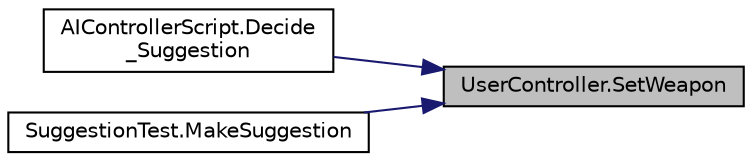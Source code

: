 digraph "UserController.SetWeapon"
{
 // LATEX_PDF_SIZE
  edge [fontname="Helvetica",fontsize="10",labelfontname="Helvetica",labelfontsize="10"];
  node [fontname="Helvetica",fontsize="10",shape=record];
  rankdir="RL";
  Node1 [label="UserController.SetWeapon",height=0.2,width=0.4,color="black", fillcolor="grey75", style="filled", fontcolor="black",tooltip=" "];
  Node1 -> Node2 [dir="back",color="midnightblue",fontsize="10",style="solid"];
  Node2 [label="AIControllerScript.Decide\l_Suggestion",height=0.2,width=0.4,color="black", fillcolor="white", style="filled",URL="$class_a_i_controller_script.html#affdf86fa313c46463a9a5a2b20020a17",tooltip="Decides what the AI should suggest this should match the flow chart of the AI"];
  Node1 -> Node3 [dir="back",color="midnightblue",fontsize="10",style="solid"];
  Node3 [label="SuggestionTest.MakeSuggestion",height=0.2,width=0.4,color="black", fillcolor="white", style="filled",URL="$class_suggestion_test.html#ac6fed8b504eb8b103cb5c38fa895edf3",tooltip="get test choices and make suggestion"];
}

